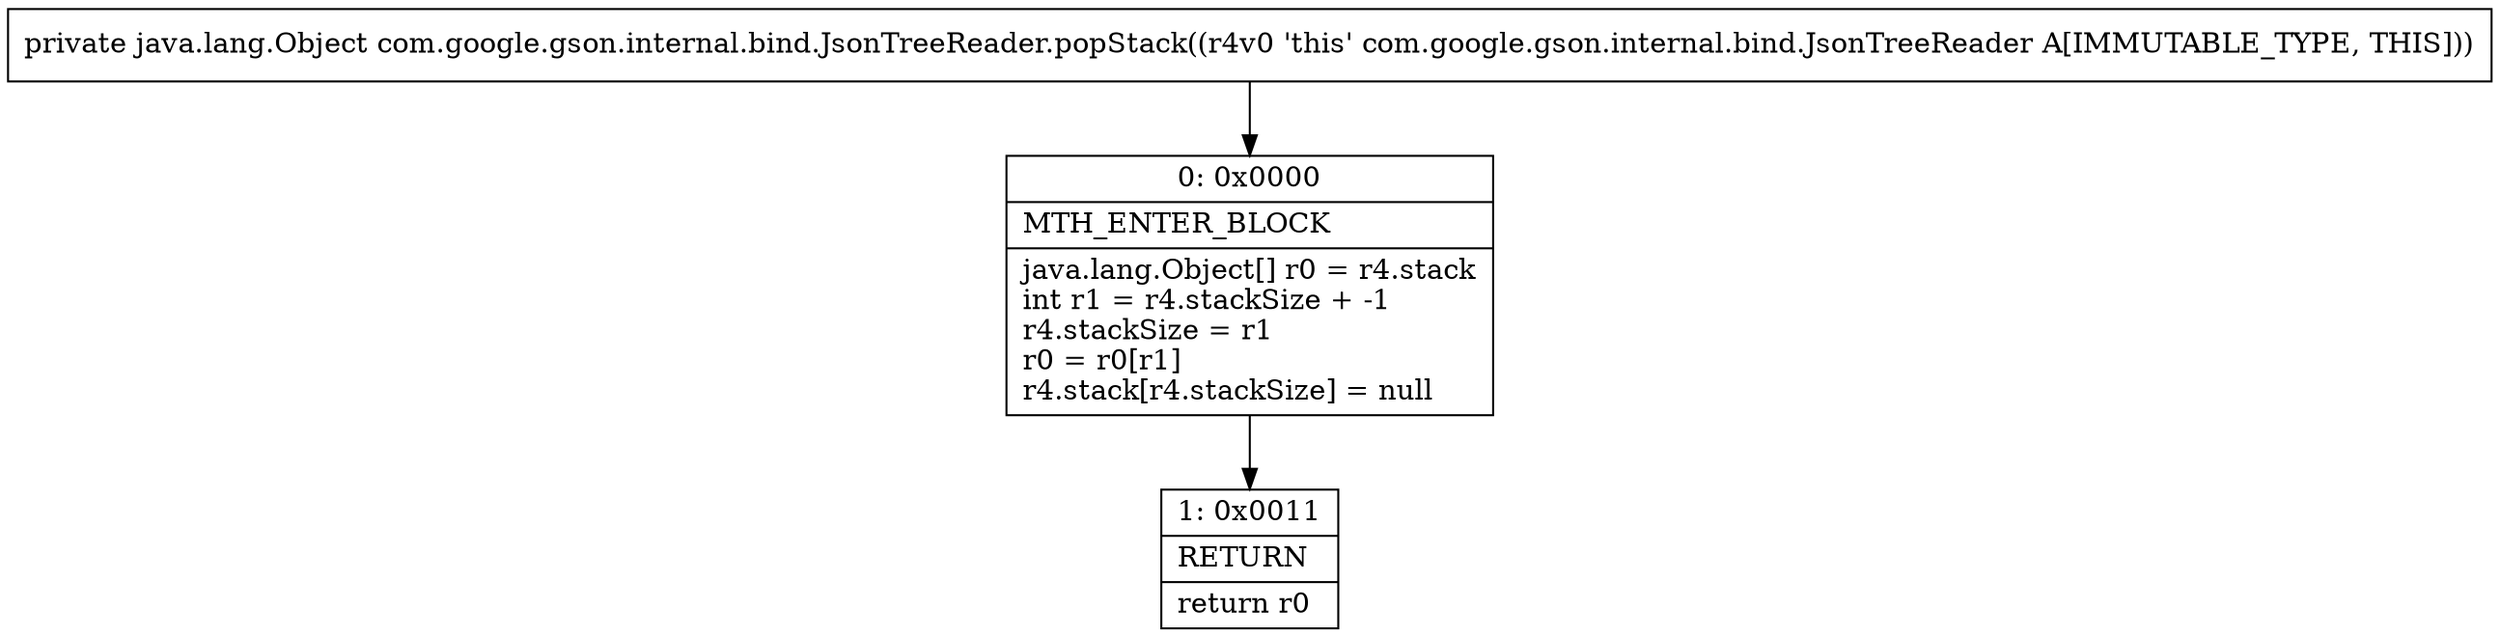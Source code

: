 digraph "CFG forcom.google.gson.internal.bind.JsonTreeReader.popStack()Ljava\/lang\/Object;" {
Node_0 [shape=record,label="{0\:\ 0x0000|MTH_ENTER_BLOCK\l|java.lang.Object[] r0 = r4.stack\lint r1 = r4.stackSize + \-1\lr4.stackSize = r1\lr0 = r0[r1]\lr4.stack[r4.stackSize] = null\l}"];
Node_1 [shape=record,label="{1\:\ 0x0011|RETURN\l|return r0\l}"];
MethodNode[shape=record,label="{private java.lang.Object com.google.gson.internal.bind.JsonTreeReader.popStack((r4v0 'this' com.google.gson.internal.bind.JsonTreeReader A[IMMUTABLE_TYPE, THIS])) }"];
MethodNode -> Node_0;
Node_0 -> Node_1;
}

